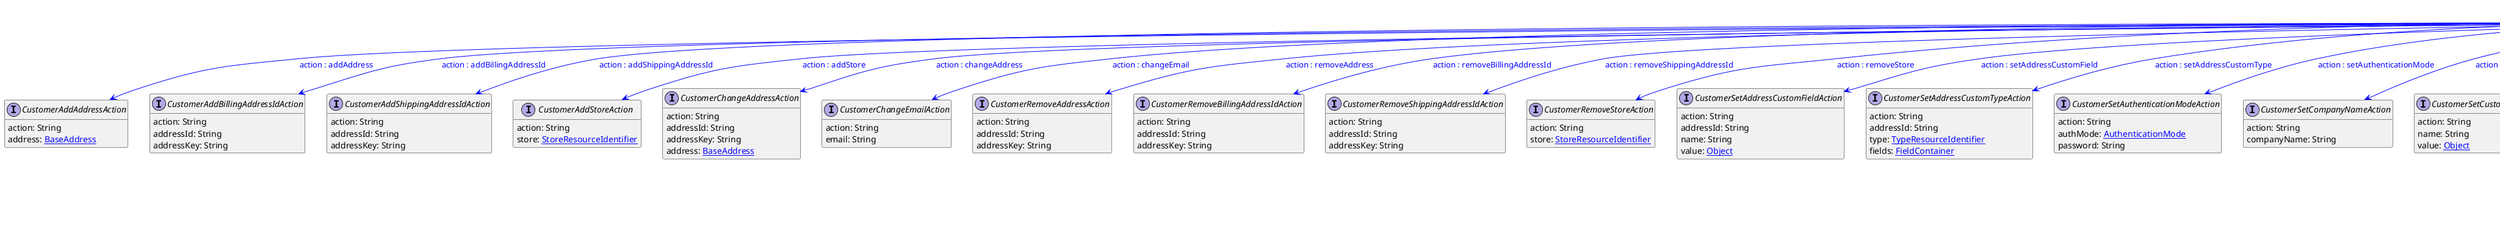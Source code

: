 @startuml

hide empty fields
hide empty methods
legend
|= |= line |
|<back:black>   </back>| inheritance |
|<back:green>   </back>| property reference |
|<back:blue>   </back>| discriminated class |
endlegend
interface CustomerUpdateAction [[CustomerUpdateAction.svg]]  {
    action: String
}


interface CustomerAddAddressAction [[CustomerAddAddressAction.svg]]  {
    action: String
    address: [[BaseAddress.svg BaseAddress]]
}
interface CustomerAddBillingAddressIdAction [[CustomerAddBillingAddressIdAction.svg]]  {
    action: String
    addressId: String
    addressKey: String
}
interface CustomerAddShippingAddressIdAction [[CustomerAddShippingAddressIdAction.svg]]  {
    action: String
    addressId: String
    addressKey: String
}
interface CustomerAddStoreAction [[CustomerAddStoreAction.svg]]  {
    action: String
    store: [[StoreResourceIdentifier.svg StoreResourceIdentifier]]
}
interface CustomerChangeAddressAction [[CustomerChangeAddressAction.svg]]  {
    action: String
    addressId: String
    addressKey: String
    address: [[BaseAddress.svg BaseAddress]]
}
interface CustomerChangeEmailAction [[CustomerChangeEmailAction.svg]]  {
    action: String
    email: String
}
interface CustomerRemoveAddressAction [[CustomerRemoveAddressAction.svg]]  {
    action: String
    addressId: String
    addressKey: String
}
interface CustomerRemoveBillingAddressIdAction [[CustomerRemoveBillingAddressIdAction.svg]]  {
    action: String
    addressId: String
    addressKey: String
}
interface CustomerRemoveShippingAddressIdAction [[CustomerRemoveShippingAddressIdAction.svg]]  {
    action: String
    addressId: String
    addressKey: String
}
interface CustomerRemoveStoreAction [[CustomerRemoveStoreAction.svg]]  {
    action: String
    store: [[StoreResourceIdentifier.svg StoreResourceIdentifier]]
}
interface CustomerSetAddressCustomFieldAction [[CustomerSetAddressCustomFieldAction.svg]]  {
    action: String
    addressId: String
    name: String
    value: [[Object.svg Object]]
}
interface CustomerSetAddressCustomTypeAction [[CustomerSetAddressCustomTypeAction.svg]]  {
    action: String
    addressId: String
    type: [[TypeResourceIdentifier.svg TypeResourceIdentifier]]
    fields: [[FieldContainer.svg FieldContainer]]
}
interface CustomerSetAuthenticationModeAction [[CustomerSetAuthenticationModeAction.svg]]  {
    action: String
    authMode: [[AuthenticationMode.svg AuthenticationMode]]
    password: String
}
interface CustomerSetCompanyNameAction [[CustomerSetCompanyNameAction.svg]]  {
    action: String
    companyName: String
}
interface CustomerSetCustomFieldAction [[CustomerSetCustomFieldAction.svg]]  {
    action: String
    name: String
    value: [[Object.svg Object]]
}
interface CustomerSetCustomTypeAction [[CustomerSetCustomTypeAction.svg]]  {
    action: String
    type: [[TypeResourceIdentifier.svg TypeResourceIdentifier]]
    fields: [[FieldContainer.svg FieldContainer]]
}
interface CustomerSetCustomerGroupAction [[CustomerSetCustomerGroupAction.svg]]  {
    action: String
    customerGroup: [[CustomerGroupResourceIdentifier.svg CustomerGroupResourceIdentifier]]
}
interface CustomerSetCustomerNumberAction [[CustomerSetCustomerNumberAction.svg]]  {
    action: String
    customerNumber: String
}
interface CustomerSetDateOfBirthAction [[CustomerSetDateOfBirthAction.svg]]  {
    action: String
    dateOfBirth: Date
}
interface CustomerSetDefaultBillingAddressAction [[CustomerSetDefaultBillingAddressAction.svg]]  {
    action: String
    addressId: String
    addressKey: String
}
interface CustomerSetDefaultShippingAddressAction [[CustomerSetDefaultShippingAddressAction.svg]]  {
    action: String
    addressId: String
    addressKey: String
}
interface CustomerSetExternalIdAction [[CustomerSetExternalIdAction.svg]]  {
    action: String
    externalId: String
}
interface CustomerSetFirstNameAction [[CustomerSetFirstNameAction.svg]]  {
    action: String
    firstName: String
}
interface CustomerSetKeyAction [[CustomerSetKeyAction.svg]]  {
    action: String
    key: String
}
interface CustomerSetLastNameAction [[CustomerSetLastNameAction.svg]]  {
    action: String
    lastName: String
}
interface CustomerSetLocaleAction [[CustomerSetLocaleAction.svg]]  {
    action: String
    locale: String
}
interface CustomerSetMiddleNameAction [[CustomerSetMiddleNameAction.svg]]  {
    action: String
    middleName: String
}
interface CustomerSetSalutationAction [[CustomerSetSalutationAction.svg]]  {
    action: String
    salutation: String
}
interface CustomerSetStoresAction [[CustomerSetStoresAction.svg]]  {
    action: String
    stores: [[StoreResourceIdentifier.svg List<StoreResourceIdentifier>]]
}
interface CustomerSetTitleAction [[CustomerSetTitleAction.svg]]  {
    action: String
    title: String
}
interface CustomerSetVatIdAction [[CustomerSetVatIdAction.svg]]  {
    action: String
    vatId: String
}
interface CustomerUpdate [[CustomerUpdate.svg]]  {
    version: Long
    actions: [[CustomerUpdateAction.svg List<CustomerUpdateAction>]]
}
CustomerUpdateAction --> CustomerAddAddressAction #blue;text:blue : "action : addAddress"
CustomerUpdateAction --> CustomerAddBillingAddressIdAction #blue;text:blue : "action : addBillingAddressId"
CustomerUpdateAction --> CustomerAddShippingAddressIdAction #blue;text:blue : "action : addShippingAddressId"
CustomerUpdateAction --> CustomerAddStoreAction #blue;text:blue : "action : addStore"
CustomerUpdateAction --> CustomerChangeAddressAction #blue;text:blue : "action : changeAddress"
CustomerUpdateAction --> CustomerChangeEmailAction #blue;text:blue : "action : changeEmail"
CustomerUpdateAction --> CustomerRemoveAddressAction #blue;text:blue : "action : removeAddress"
CustomerUpdateAction --> CustomerRemoveBillingAddressIdAction #blue;text:blue : "action : removeBillingAddressId"
CustomerUpdateAction --> CustomerRemoveShippingAddressIdAction #blue;text:blue : "action : removeShippingAddressId"
CustomerUpdateAction --> CustomerRemoveStoreAction #blue;text:blue : "action : removeStore"
CustomerUpdateAction --> CustomerSetAddressCustomFieldAction #blue;text:blue : "action : setAddressCustomField"
CustomerUpdateAction --> CustomerSetAddressCustomTypeAction #blue;text:blue : "action : setAddressCustomType"
CustomerUpdateAction --> CustomerSetAuthenticationModeAction #blue;text:blue : "action : setAuthenticationMode"
CustomerUpdateAction --> CustomerSetCompanyNameAction #blue;text:blue : "action : setCompanyName"
CustomerUpdateAction --> CustomerSetCustomFieldAction #blue;text:blue : "action : setCustomField"
CustomerUpdateAction --> CustomerSetCustomTypeAction #blue;text:blue : "action : setCustomType"
CustomerUpdateAction --> CustomerSetCustomerGroupAction #blue;text:blue : "action : setCustomerGroup"
CustomerUpdateAction --> CustomerSetCustomerNumberAction #blue;text:blue : "action : setCustomerNumber"
CustomerUpdateAction --> CustomerSetDateOfBirthAction #blue;text:blue : "action : setDateOfBirth"
CustomerUpdateAction --> CustomerSetDefaultBillingAddressAction #blue;text:blue : "action : setDefaultBillingAddress"
CustomerUpdateAction --> CustomerSetDefaultShippingAddressAction #blue;text:blue : "action : setDefaultShippingAddress"
CustomerUpdateAction --> CustomerSetExternalIdAction #blue;text:blue : "action : setExternalId"
CustomerUpdateAction --> CustomerSetFirstNameAction #blue;text:blue : "action : setFirstName"
CustomerUpdateAction --> CustomerSetKeyAction #blue;text:blue : "action : setKey"
CustomerUpdateAction --> CustomerSetLastNameAction #blue;text:blue : "action : setLastName"
CustomerUpdateAction --> CustomerSetLocaleAction #blue;text:blue : "action : setLocale"
CustomerUpdateAction --> CustomerSetMiddleNameAction #blue;text:blue : "action : setMiddleName"
CustomerUpdateAction --> CustomerSetSalutationAction #blue;text:blue : "action : setSalutation"
CustomerUpdateAction --> CustomerSetStoresAction #blue;text:blue : "action : setStores"
CustomerUpdateAction --> CustomerSetTitleAction #blue;text:blue : "action : setTitle"
CustomerUpdateAction --> CustomerSetVatIdAction #blue;text:blue : "action : setVatId"
CustomerUpdateAction --> CustomerUpdate #green;text:green : "actions"
@enduml
